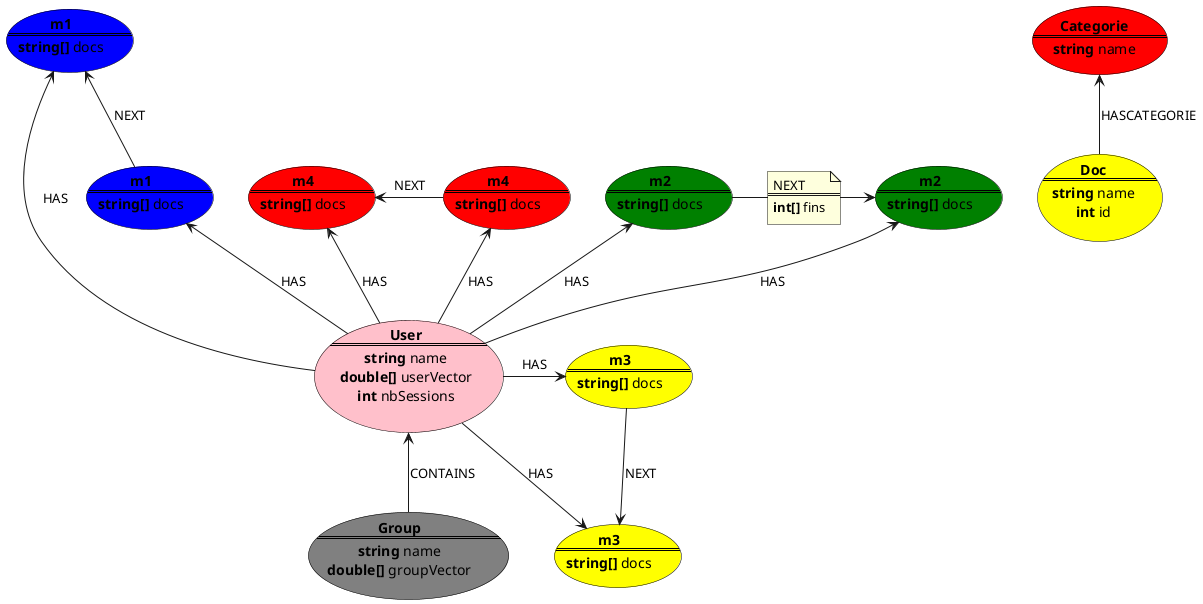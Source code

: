 @startuml
skinparam backgroundcolor transparent
skinparam shadowing false
skinparam usecase {
    BorderColor black
}

note "NEXT\n==\n<b>int[]</b> fins" as n2

usecase User #pink as "<b>User</b>
==
<b>string</b> name
<b>double[]</b> userVector
<b>int</b> nbSessions"
usecase Group #grey as "<b>Group</b>
==
<b>string</b> name
<b>double[]</b> groupVector"
usecase Categorie #red as "<b>Categorie</b>
==
<b>string</b> name
"
usecase Doc #yellow as "<b>Doc</b>
==
<b>string</b> name
<b>int</b> id"

usecase m1_1 #blue as "<b>m1</b>
==
<b>string[]</b> docs"
usecase m1_2 #blue as "<b>m1</b>
==
<b>string[]</b> docs"

usecase m2_1 #green as "<b>m2</b>
==
<b>string[]</b> docs"
usecase m2_2 #green as "<b>m2</b>
==
<b>string[]</b> docs"

usecase m3_1 #yellow as "<b>m3</b>
==
<b>string[]</b> docs"
usecase m3_2 #yellow as "<b>m3</b>
==
<b>string[]</b> docs"
usecase m4_1 #red as "<b>m4</b>
==
<b>string[]</b> docs"
usecase m4_2 #red as "<b>m4</b>
==
<b>string[]</b> docs"



(m1_1) <-down- (User) : HAS
(m1_2) <- (User) : HAS
(User) -up-> (m2_2) : HAS
(User) -up-> (m2_1) : HAS
(User) -down-> (m3_1) : HAS
(User) -> (m3_2) : HAS
(User) -up-> (m4_1) : HAS
(User) -up-> (m4_2) : HAS


(m1_1) -up-> (m1_2) : NEXT
(m2_1) - n2
n2 -> (m2_2)
(m3_2) -down-> (m3_1) : NEXT
(m4_1) <- (m4_2) : NEXT



(Categorie) <-- (Doc) : HASCATEGORIE
(User) <-- (Group) : CONTAINS

@enduml
